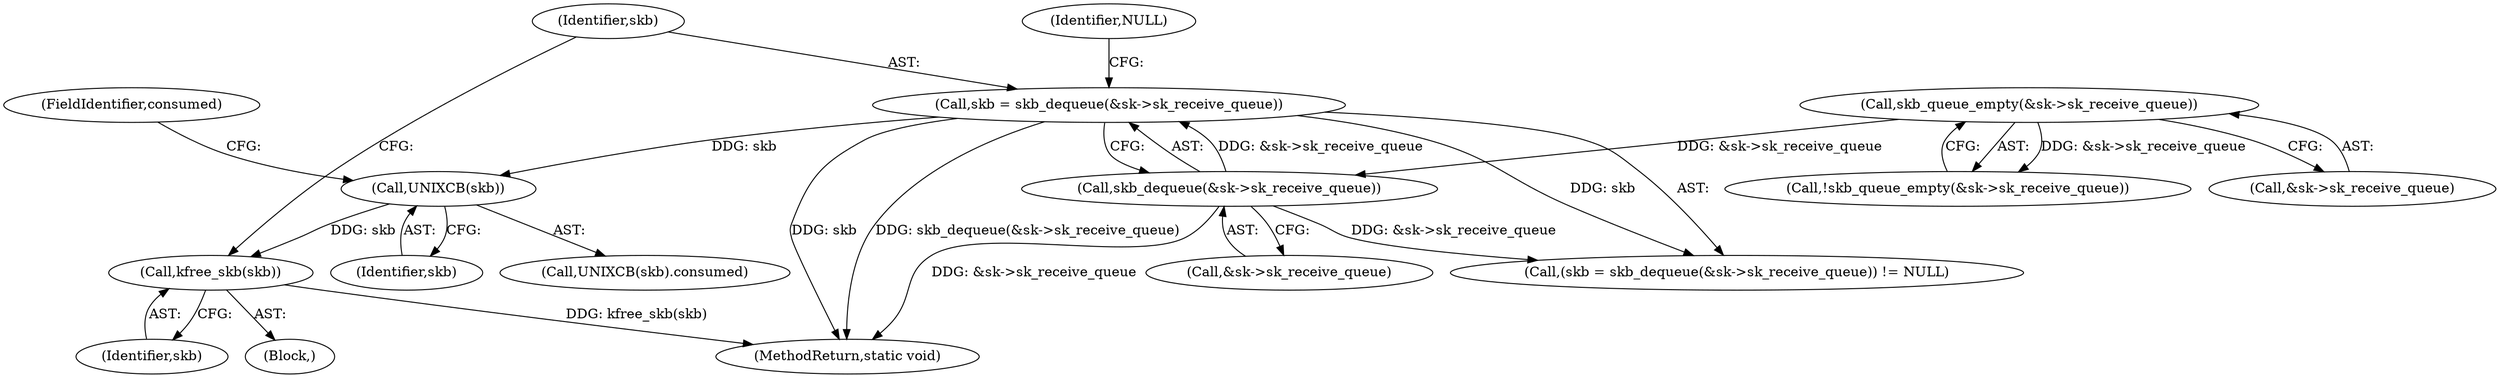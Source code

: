 digraph "0_linux_7d267278a9ece963d77eefec61630223fce08c6c_3@API" {
"1000256" [label="(Call,kfree_skb(skb))"];
"1000250" [label="(Call,UNIXCB(skb))"];
"1000230" [label="(Call,skb = skb_dequeue(&sk->sk_receive_queue))"];
"1000232" [label="(Call,skb_dequeue(&sk->sk_receive_queue))"];
"1000200" [label="(Call,skb_queue_empty(&sk->sk_receive_queue))"];
"1000252" [label="(FieldIdentifier,consumed)"];
"1000199" [label="(Call,!skb_queue_empty(&sk->sk_receive_queue))"];
"1000250" [label="(Call,UNIXCB(skb))"];
"1000231" [label="(Identifier,skb)"];
"1000200" [label="(Call,skb_queue_empty(&sk->sk_receive_queue))"];
"1000232" [label="(Call,skb_dequeue(&sk->sk_receive_queue))"];
"1000270" [label="(MethodReturn,static void)"];
"1000201" [label="(Call,&sk->sk_receive_queue)"];
"1000233" [label="(Call,&sk->sk_receive_queue)"];
"1000257" [label="(Identifier,skb)"];
"1000251" [label="(Identifier,skb)"];
"1000230" [label="(Call,skb = skb_dequeue(&sk->sk_receive_queue))"];
"1000249" [label="(Call,UNIXCB(skb).consumed)"];
"1000237" [label="(Identifier,NULL)"];
"1000256" [label="(Call,kfree_skb(skb))"];
"1000238" [label="(Block,)"];
"1000229" [label="(Call,(skb = skb_dequeue(&sk->sk_receive_queue)) != NULL)"];
"1000256" -> "1000238"  [label="AST: "];
"1000256" -> "1000257"  [label="CFG: "];
"1000257" -> "1000256"  [label="AST: "];
"1000231" -> "1000256"  [label="CFG: "];
"1000256" -> "1000270"  [label="DDG: kfree_skb(skb)"];
"1000250" -> "1000256"  [label="DDG: skb"];
"1000250" -> "1000249"  [label="AST: "];
"1000250" -> "1000251"  [label="CFG: "];
"1000251" -> "1000250"  [label="AST: "];
"1000252" -> "1000250"  [label="CFG: "];
"1000230" -> "1000250"  [label="DDG: skb"];
"1000230" -> "1000229"  [label="AST: "];
"1000230" -> "1000232"  [label="CFG: "];
"1000231" -> "1000230"  [label="AST: "];
"1000232" -> "1000230"  [label="AST: "];
"1000237" -> "1000230"  [label="CFG: "];
"1000230" -> "1000270"  [label="DDG: skb"];
"1000230" -> "1000270"  [label="DDG: skb_dequeue(&sk->sk_receive_queue)"];
"1000230" -> "1000229"  [label="DDG: skb"];
"1000232" -> "1000230"  [label="DDG: &sk->sk_receive_queue"];
"1000232" -> "1000233"  [label="CFG: "];
"1000233" -> "1000232"  [label="AST: "];
"1000232" -> "1000270"  [label="DDG: &sk->sk_receive_queue"];
"1000232" -> "1000229"  [label="DDG: &sk->sk_receive_queue"];
"1000200" -> "1000232"  [label="DDG: &sk->sk_receive_queue"];
"1000200" -> "1000199"  [label="AST: "];
"1000200" -> "1000201"  [label="CFG: "];
"1000201" -> "1000200"  [label="AST: "];
"1000199" -> "1000200"  [label="CFG: "];
"1000200" -> "1000199"  [label="DDG: &sk->sk_receive_queue"];
}
